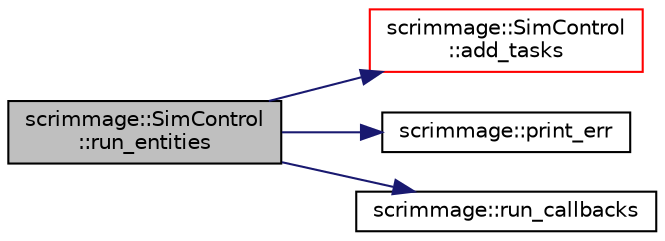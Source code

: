 digraph "scrimmage::SimControl::run_entities"
{
 // LATEX_PDF_SIZE
  edge [fontname="Helvetica",fontsize="10",labelfontname="Helvetica",labelfontsize="10"];
  node [fontname="Helvetica",fontsize="10",shape=record];
  rankdir="LR";
  Node1 [label="scrimmage::SimControl\l::run_entities",height=0.2,width=0.4,color="black", fillcolor="grey75", style="filled", fontcolor="black",tooltip=" "];
  Node1 -> Node2 [color="midnightblue",fontsize="10",style="solid",fontname="Helvetica"];
  Node2 [label="scrimmage::SimControl\l::add_tasks",height=0.2,width=0.4,color="red", fillcolor="white", style="filled",URL="$classscrimmage_1_1SimControl.html#ab8f35fc7c6d88211822c220c0bf1ec13",tooltip=" "];
  Node1 -> Node5 [color="midnightblue",fontsize="10",style="solid",fontname="Helvetica"];
  Node5 [label="scrimmage::print_err",height=0.2,width=0.4,color="black", fillcolor="white", style="filled",URL="$namespacescrimmage.html#a9e2729b0cb5f270863d2ae0b31759b01",tooltip=" "];
  Node1 -> Node6 [color="midnightblue",fontsize="10",style="solid",fontname="Helvetica"];
  Node6 [label="scrimmage::run_callbacks",height=0.2,width=0.4,color="black", fillcolor="white", style="filled",URL="$namespacescrimmage.html#ab358b3718f38b28542d2020a92a52ac4",tooltip=" "];
}
